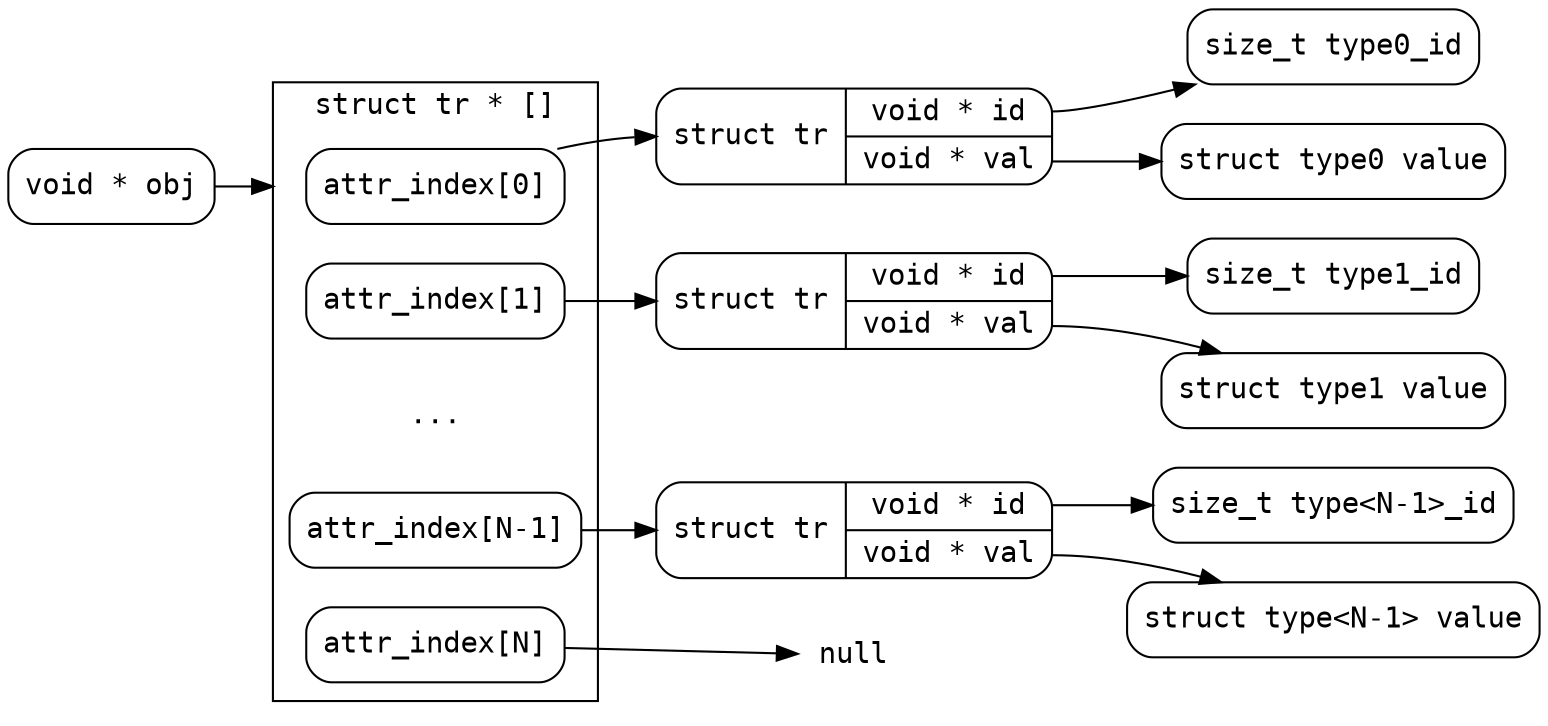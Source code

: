 digraph structs {
    fontname="Mono";
    compound=true;
    rankdir=LR;
    edge [len = 3.0];
    node [shape=Mrecord; fontname="Mono";];
    root [label="<f0> void * obj"];
    subgraph cluster_attr_index {
        label="struct tr * []";
        tr0p [label="<f0> attr_index[0]"];
        tr1p [label="<f0> attr_index[1]"];
        trEp [shape=none label="..."];
        trNm1p [label="<f0> attr_index[N-1]"];
        trNp [label="<f0> attr_index[N]"]
    }

    tr0 [label="{<tr> struct tr | {<id> void * id | <val> void * val}}"];
    tr1 [label="{<tr> struct tr | {<id> void * id | <val> void * val}}"];
    trNm1 [label="{<tr> struct tr | {<id> void * id | <val> void * val}}"];

    id0 [label="<f0> size_t type0_id"];
    val0 [label="<f0> struct type0 value"];
    id1 [label="<f0> size_t type1_id"];
    val1 [label="<f0> struct type1 value"];
    idNm1 [label="<f0> size_t type\<N-1\>_id"];
    valNm1 [label="<f0> struct type\<N-1\> value"];

    null [shape=none; label="null"]

    // connections
    root -> tr0p [lhead=cluster_attr_index];

    tr0p -> tr0:tr;
    tr0:id -> id0;
    tr0:val -> val0;
    
    tr1p -> tr1:tr;
    tr1:id -> id1;
    tr1:val -> val1;

    trNm1p -> trNm1:tr;
    trNm1:id -> idNm1;
    trNm1:val -> valNm1;

    trNp -> null;
}
